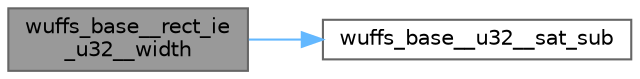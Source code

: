 digraph "wuffs_base__rect_ie_u32__width"
{
 // LATEX_PDF_SIZE
  bgcolor="transparent";
  edge [fontname=Helvetica,fontsize=10,labelfontname=Helvetica,labelfontsize=10];
  node [fontname=Helvetica,fontsize=10,shape=box,height=0.2,width=0.4];
  rankdir="LR";
  Node1 [id="Node000001",label="wuffs_base__rect_ie\l_u32__width",height=0.2,width=0.4,color="gray40", fillcolor="grey60", style="filled", fontcolor="black",tooltip=" "];
  Node1 -> Node2 [id="edge2_Node000001_Node000002",color="steelblue1",style="solid",tooltip=" "];
  Node2 [id="Node000002",label="wuffs_base__u32__sat_sub",height=0.2,width=0.4,color="grey40", fillcolor="white", style="filled",URL="$wuffs-v0_83_8c.html#ae136fc23dc9a16699ba859e22fca9ec4",tooltip=" "];
}
